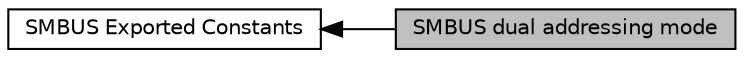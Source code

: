 digraph "SMBUS dual addressing mode"
{
  edge [fontname="Helvetica",fontsize="10",labelfontname="Helvetica",labelfontsize="10"];
  node [fontname="Helvetica",fontsize="10",shape=record];
  rankdir=LR;
  Node0 [label="SMBUS dual addressing mode",height=0.2,width=0.4,color="black", fillcolor="grey75", style="filled", fontcolor="black"];
  Node1 [label="SMBUS Exported Constants",height=0.2,width=0.4,color="black", fillcolor="white", style="filled",URL="$group___s_m_b_u_s___exported___constants.html"];
  Node1->Node0 [shape=plaintext, dir="back", style="solid"];
}
